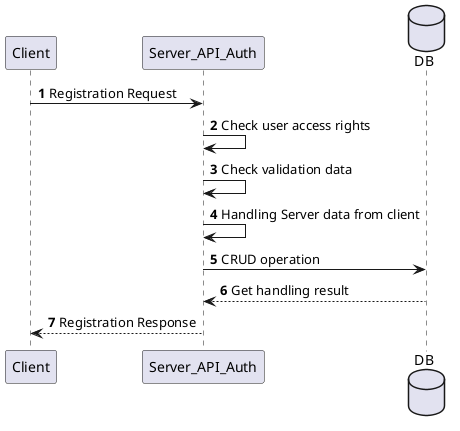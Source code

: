 @startuml
'https://plantuml.com/sequence-diagram

autonumber
    'Registration
    Client -> Server_API_Auth: Registration Request
    Server_API_Auth -> Server_API_Auth : Check user access rights
    Server_API_Auth -> Server_API_Auth : Check validation data
    Server_API_Auth -> Server_API_Auth : Handling Server data from client

    database DB as DB
    Server_API_Auth -> DB: CRUD operation
    Server_API_Auth <-- DB: Get handling result

    Client <-- Server_API_Auth: Registration Response
@enduml